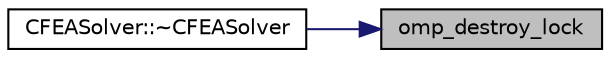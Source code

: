 digraph "omp_destroy_lock"
{
 // LATEX_PDF_SIZE
  edge [fontname="Helvetica",fontsize="10",labelfontname="Helvetica",labelfontsize="10"];
  node [fontname="Helvetica",fontsize="10",shape=record];
  rankdir="RL";
  Node1 [label="omp_destroy_lock",height=0.2,width=0.4,color="black", fillcolor="grey75", style="filled", fontcolor="black",tooltip=" "];
  Node1 -> Node2 [dir="back",color="midnightblue",fontsize="10",style="solid",fontname="Helvetica"];
  Node2 [label="CFEASolver::~CFEASolver",height=0.2,width=0.4,color="black", fillcolor="white", style="filled",URL="$classCFEASolver.html#aa07aaa63843e5ff75867a9d951a54765",tooltip="Destructor of the class."];
}
